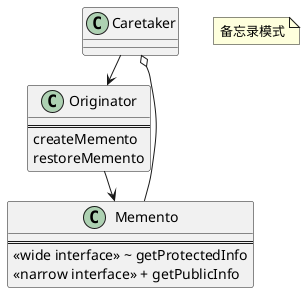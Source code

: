 @startuml

note "备忘录模式" as N1

Caretaker -> Originator : Requests >
Originator -> Memento: Creates >
Caretaker o-- Memento

class Originator {
    ==
    createMemento
    restoreMemento
}

class Memento {
    ==
    <<wide interface>> ~ getProtectedInfo
    <<narrow interface>> + getPublicInfo
}

@enduml